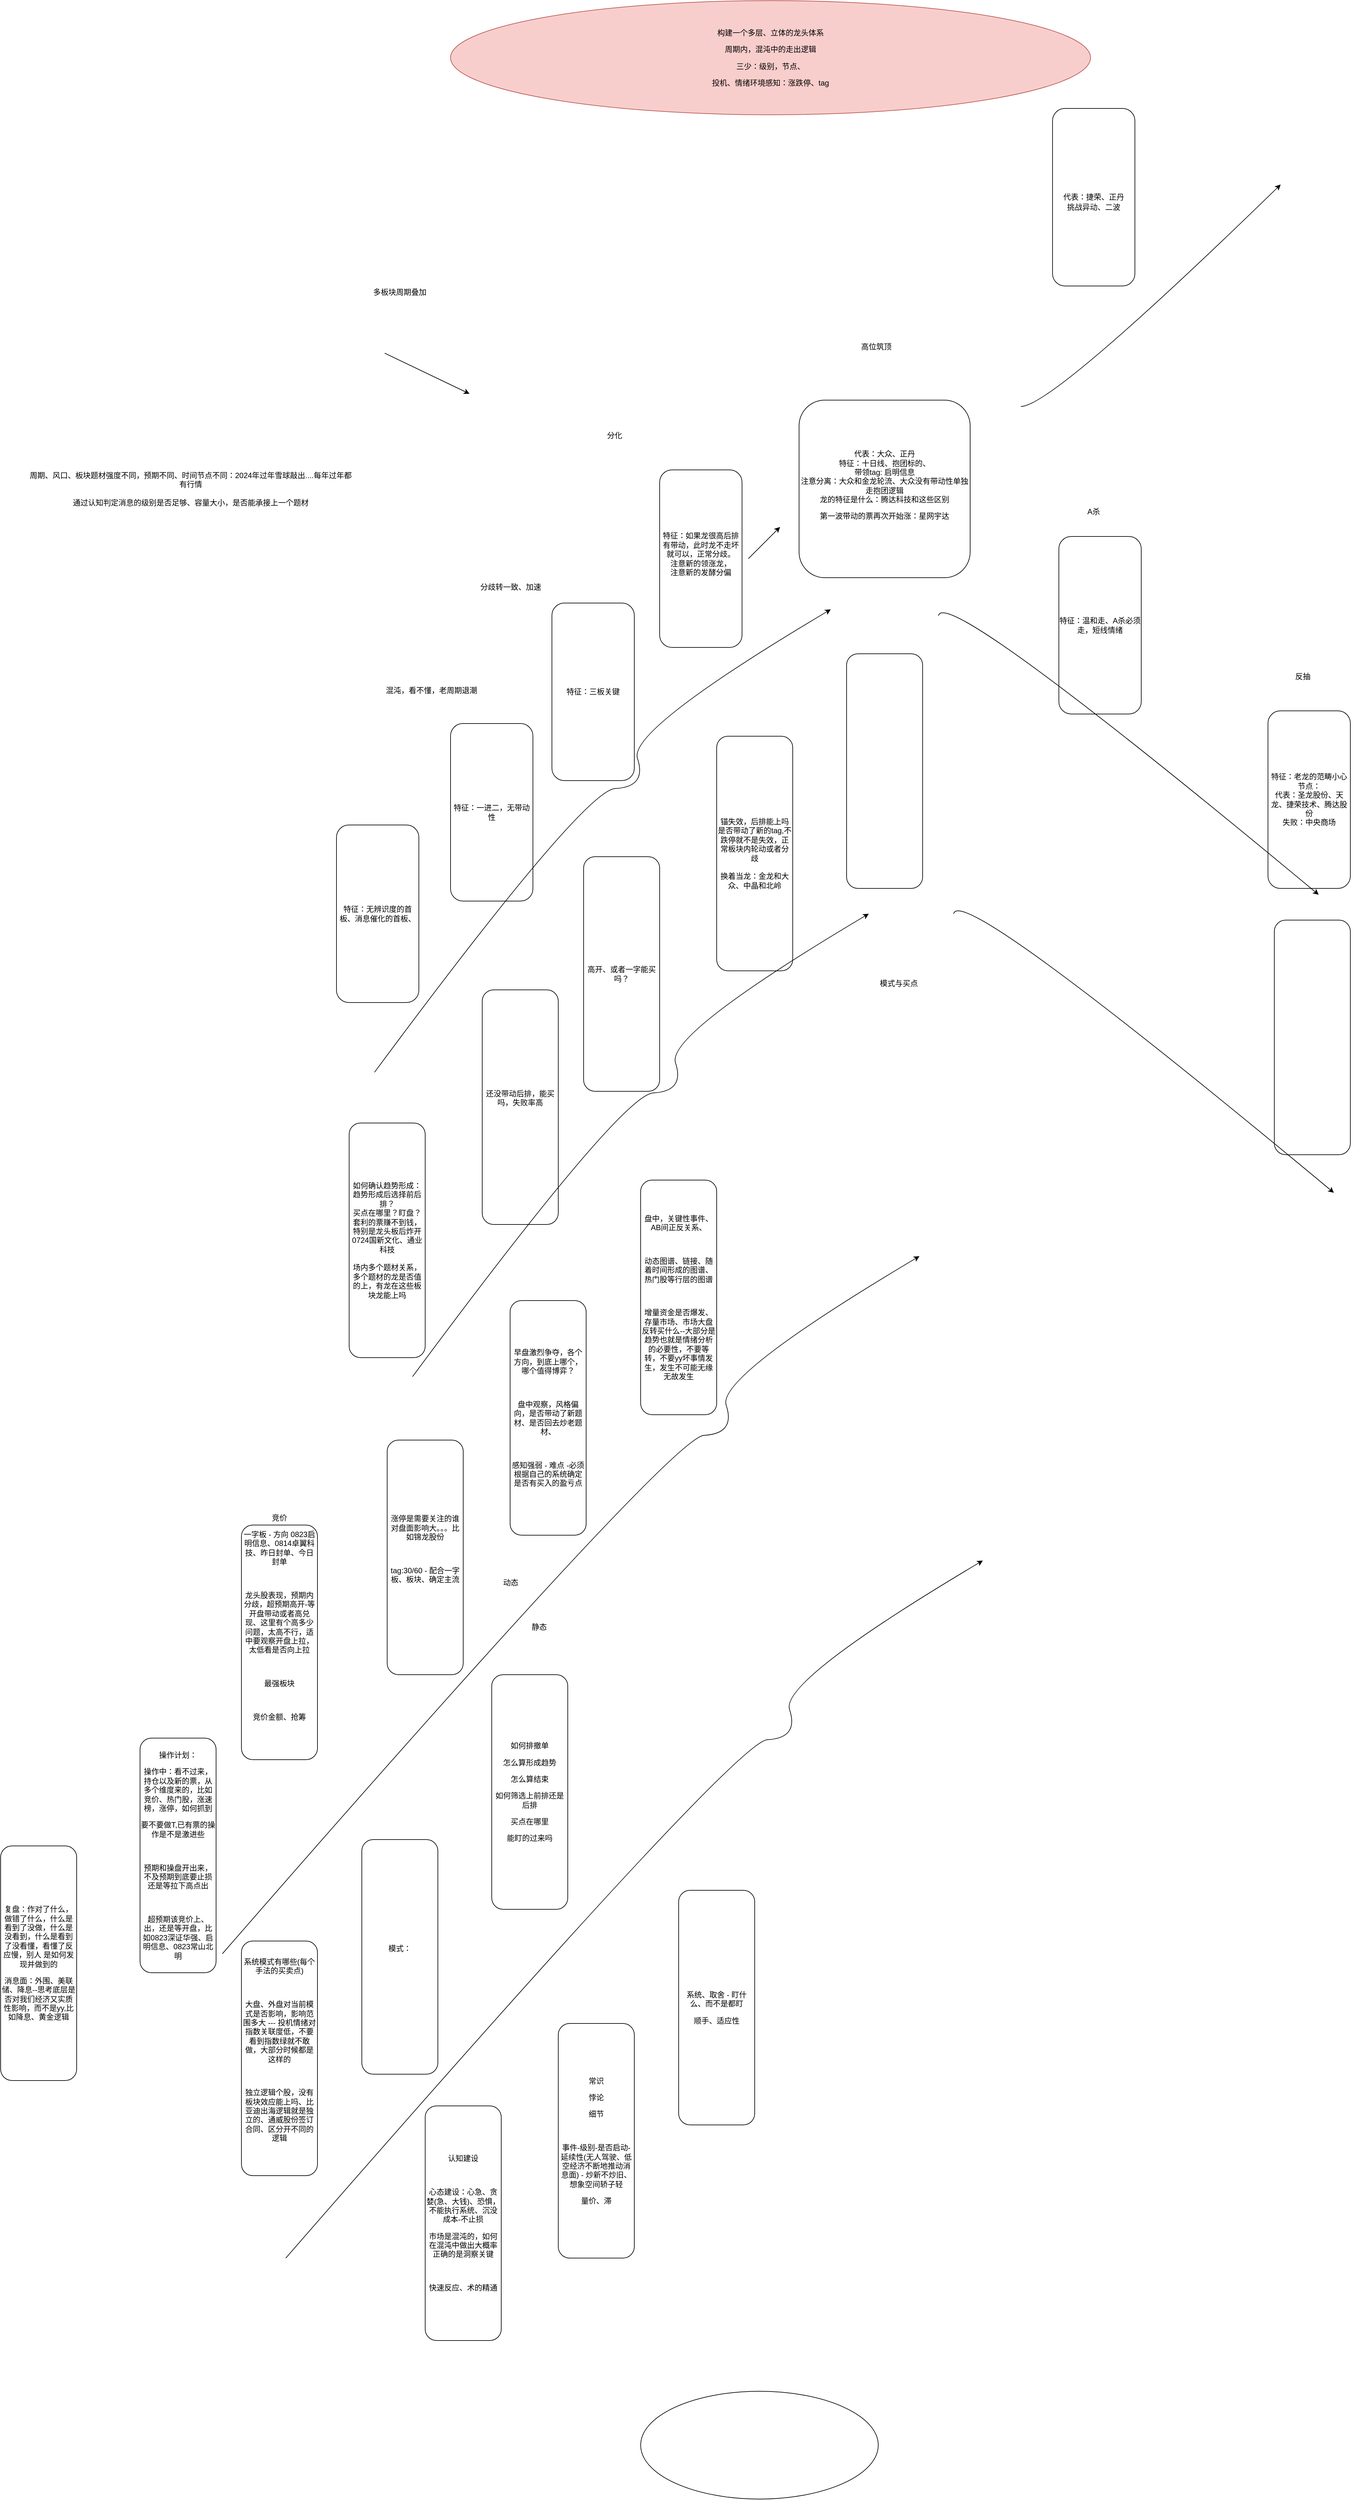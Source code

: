 <mxfile version="24.7.7">
  <diagram name="第 1 页" id="4kmrlVD3004NO4oH6EjP">
    <mxGraphModel dx="3180" dy="2368" grid="1" gridSize="10" guides="1" tooltips="1" connect="1" arrows="1" fold="1" page="1" pageScale="1" pageWidth="827" pageHeight="1169" math="0" shadow="0">
      <root>
        <mxCell id="0" />
        <mxCell id="1" parent="0" />
        <mxCell id="YwcNQk0zMhC-_pPFWzVF-1" value="特征：无辨识度的首板、消息催化的首板、" style="rounded=1;whiteSpace=wrap;html=1;" parent="1" vertex="1">
          <mxGeometry x="80" y="280" width="130" height="280" as="geometry" />
        </mxCell>
        <mxCell id="YwcNQk0zMhC-_pPFWzVF-2" value="特征：一进二，无带动性" style="rounded=1;whiteSpace=wrap;html=1;" parent="1" vertex="1">
          <mxGeometry x="260" y="120" width="130" height="280" as="geometry" />
        </mxCell>
        <mxCell id="YwcNQk0zMhC-_pPFWzVF-3" value="特征：三板关键" style="rounded=1;whiteSpace=wrap;html=1;" parent="1" vertex="1">
          <mxGeometry x="420" y="-70" width="130" height="280" as="geometry" />
        </mxCell>
        <mxCell id="YwcNQk0zMhC-_pPFWzVF-4" value="代表：大众、正丹&lt;div&gt;特征：十日线、抱团标的、&lt;/div&gt;&lt;div&gt;带领tag: 启明信息&lt;/div&gt;&lt;div&gt;注意分离：大众和金龙轮流、大众没有带动性单独走抱团逻辑&lt;/div&gt;&lt;div&gt;龙的特征是什么：腾达科技和这些区别&lt;/div&gt;&lt;div&gt;&lt;p data-pm-slice=&quot;1 1 []&quot; data-indentation=&quot;1&quot; class=&quot;ltr-element&quot;&gt;第一波带动的票再次开始涨：星网宇达&lt;/p&gt;&lt;/div&gt;" style="rounded=1;whiteSpace=wrap;html=1;" parent="1" vertex="1">
          <mxGeometry x="810" y="-390" width="270" height="280" as="geometry" />
        </mxCell>
        <mxCell id="YwcNQk0zMhC-_pPFWzVF-5" value="特征：温和走、A杀必须走，短线情绪" style="rounded=1;whiteSpace=wrap;html=1;" parent="1" vertex="1">
          <mxGeometry x="1220" y="-175" width="130" height="280" as="geometry" />
        </mxCell>
        <mxCell id="YwcNQk0zMhC-_pPFWzVF-6" value="混沌，看不懂，老周期退潮" style="text;html=1;align=center;verticalAlign=middle;whiteSpace=wrap;rounded=0;" parent="1" vertex="1">
          <mxGeometry x="90" y="30" width="280" height="75" as="geometry" />
        </mxCell>
        <mxCell id="YwcNQk0zMhC-_pPFWzVF-7" value="分歧转一致、加速" style="text;html=1;align=center;verticalAlign=middle;whiteSpace=wrap;rounded=0;" parent="1" vertex="1">
          <mxGeometry x="250" y="-121" width="210" height="51" as="geometry" />
        </mxCell>
        <mxCell id="YwcNQk0zMhC-_pPFWzVF-8" value="特征：如果龙很高后排有带动，此时龙不走坏就可以，正常分歧。&lt;div&gt;注意新的领涨龙，&lt;/div&gt;&lt;div&gt;注意新的发酵分偏&lt;/div&gt;&lt;div&gt;&lt;br&gt;&lt;/div&gt;" style="rounded=1;whiteSpace=wrap;html=1;" parent="1" vertex="1">
          <mxGeometry x="590" y="-280" width="130" height="280" as="geometry" />
        </mxCell>
        <mxCell id="YwcNQk0zMhC-_pPFWzVF-9" value="分化" style="text;html=1;align=center;verticalAlign=middle;whiteSpace=wrap;rounded=0;" parent="1" vertex="1">
          <mxGeometry x="414" y="-360" width="210" height="51" as="geometry" />
        </mxCell>
        <mxCell id="YwcNQk0zMhC-_pPFWzVF-10" value="高位筑顶" style="text;html=1;align=center;verticalAlign=middle;whiteSpace=wrap;rounded=0;" parent="1" vertex="1">
          <mxGeometry x="827" y="-500" width="210" height="51" as="geometry" />
        </mxCell>
        <mxCell id="YwcNQk0zMhC-_pPFWzVF-11" value="代表：捷荣、正丹" style="rounded=1;whiteSpace=wrap;html=1;" parent="1" vertex="1">
          <mxGeometry x="1210" y="-850" width="130" height="280" as="geometry" />
        </mxCell>
        <mxCell id="YwcNQk0zMhC-_pPFWzVF-12" value="挑战异动、二波" style="text;html=1;align=center;verticalAlign=middle;whiteSpace=wrap;rounded=0;" parent="1" vertex="1">
          <mxGeometry x="1170" y="-720" width="210" height="51" as="geometry" />
        </mxCell>
        <mxCell id="YwcNQk0zMhC-_pPFWzVF-13" value="A杀" style="text;html=1;align=center;verticalAlign=middle;whiteSpace=wrap;rounded=0;" parent="1" vertex="1">
          <mxGeometry x="1170" y="-240" width="210" height="51" as="geometry" />
        </mxCell>
        <mxCell id="YwcNQk0zMhC-_pPFWzVF-14" value="特征：老龙的范畴小心&lt;div&gt;节点：&lt;/div&gt;&lt;div&gt;代表：圣龙股份、天龙、捷荣技术、腾达股份&lt;/div&gt;&lt;div&gt;失败：中央商场&lt;/div&gt;" style="rounded=1;whiteSpace=wrap;html=1;" parent="1" vertex="1">
          <mxGeometry x="1550" y="100" width="130" height="280" as="geometry" />
        </mxCell>
        <mxCell id="YwcNQk0zMhC-_pPFWzVF-15" value="反抽" style="text;html=1;align=center;verticalAlign=middle;whiteSpace=wrap;rounded=0;" parent="1" vertex="1">
          <mxGeometry x="1500" y="20" width="210" height="51" as="geometry" />
        </mxCell>
        <mxCell id="YwcNQk0zMhC-_pPFWzVF-17" value="" style="curved=1;endArrow=classic;html=1;rounded=0;" parent="1" edge="1">
          <mxGeometry width="50" height="50" relative="1" as="geometry">
            <mxPoint x="140" y="670" as="sourcePoint" />
            <mxPoint x="860" y="-60" as="targetPoint" />
            <Array as="points">
              <mxPoint x="470" y="225" />
              <mxPoint x="570" y="220" />
              <mxPoint x="540" y="130" />
            </Array>
          </mxGeometry>
        </mxCell>
        <mxCell id="YwcNQk0zMhC-_pPFWzVF-19" value="" style="curved=1;endArrow=classic;html=1;rounded=0;" parent="1" edge="1">
          <mxGeometry width="50" height="50" relative="1" as="geometry">
            <mxPoint x="1030" y="-50" as="sourcePoint" />
            <mxPoint x="1630" y="390" as="targetPoint" />
            <Array as="points">
              <mxPoint x="1040" y="-100" />
            </Array>
          </mxGeometry>
        </mxCell>
        <mxCell id="YwcNQk0zMhC-_pPFWzVF-20" value="如何确认趋势形成：&lt;div&gt;趋势形成后选择前后排？&lt;/div&gt;&lt;div&gt;买点在哪里？盯盘？&lt;/div&gt;&lt;div&gt;套利的票赚不到钱，特别是龙头板后炸开0724国新文化、通业科技&lt;/div&gt;&lt;div&gt;&lt;br&gt;&lt;/div&gt;&lt;div&gt;场内多个题材关系，多个题材的龙是否值的上，有龙在这些板块龙能上吗&lt;/div&gt;" style="rounded=1;whiteSpace=wrap;html=1;" parent="1" vertex="1">
          <mxGeometry x="100" y="750" width="120" height="370" as="geometry" />
        </mxCell>
        <mxCell id="YwcNQk0zMhC-_pPFWzVF-21" value="还没带动后排，能买吗，失败率高&lt;div&gt;&lt;br&gt;&lt;/div&gt;&lt;div&gt;&lt;br&gt;&lt;/div&gt;" style="rounded=1;whiteSpace=wrap;html=1;" parent="1" vertex="1">
          <mxGeometry x="310" y="540" width="120" height="370" as="geometry" />
        </mxCell>
        <mxCell id="YwcNQk0zMhC-_pPFWzVF-22" value="高开、或者一字能买吗？" style="rounded=1;whiteSpace=wrap;html=1;" parent="1" vertex="1">
          <mxGeometry x="470" y="330" width="120" height="370" as="geometry" />
        </mxCell>
        <mxCell id="YwcNQk0zMhC-_pPFWzVF-23" value="锚失效，后排能上吗&lt;div&gt;是否带动了新的tag,不跌停就不是失效，正常板块内轮动或者分歧&lt;/div&gt;&lt;div&gt;&lt;br&gt;&lt;/div&gt;&lt;div&gt;换着当龙：金龙和大众、中晶和北岭&lt;/div&gt;" style="rounded=1;whiteSpace=wrap;html=1;" parent="1" vertex="1">
          <mxGeometry x="680" y="140" width="120" height="370" as="geometry" />
        </mxCell>
        <mxCell id="YwcNQk0zMhC-_pPFWzVF-24" value="" style="rounded=1;whiteSpace=wrap;html=1;" parent="1" vertex="1">
          <mxGeometry x="885" y="10" width="120" height="370" as="geometry" />
        </mxCell>
        <mxCell id="YwcNQk0zMhC-_pPFWzVF-25" value="" style="curved=1;endArrow=classic;html=1;rounded=0;" parent="1" edge="1">
          <mxGeometry width="50" height="50" relative="1" as="geometry">
            <mxPoint x="1160" y="-380" as="sourcePoint" />
            <mxPoint x="1570" y="-730" as="targetPoint" />
            <Array as="points">
              <mxPoint x="1210" y="-380" />
            </Array>
          </mxGeometry>
        </mxCell>
        <mxCell id="YwcNQk0zMhC-_pPFWzVF-26" value="多板块周期叠加" style="text;html=1;align=center;verticalAlign=middle;whiteSpace=wrap;rounded=0;" parent="1" vertex="1">
          <mxGeometry x="-80" y="-650" width="520" height="179" as="geometry" />
        </mxCell>
        <mxCell id="YwcNQk0zMhC-_pPFWzVF-27" value="" style="endArrow=classic;html=1;rounded=0;" parent="1" edge="1">
          <mxGeometry width="50" height="50" relative="1" as="geometry">
            <mxPoint x="730" y="-140" as="sourcePoint" />
            <mxPoint x="780" y="-190" as="targetPoint" />
          </mxGeometry>
        </mxCell>
        <mxCell id="YwcNQk0zMhC-_pPFWzVF-28" value="" style="endArrow=classic;html=1;rounded=0;exitX=0.454;exitY=1.039;exitDx=0;exitDy=0;exitPerimeter=0;" parent="1" source="YwcNQk0zMhC-_pPFWzVF-26" edge="1">
          <mxGeometry width="50" height="50" relative="1" as="geometry">
            <mxPoint x="220" y="-430" as="sourcePoint" />
            <mxPoint x="290" y="-400" as="targetPoint" />
          </mxGeometry>
        </mxCell>
        <mxCell id="YwcNQk0zMhC-_pPFWzVF-29" value="模式与买点" style="text;html=1;align=center;verticalAlign=middle;whiteSpace=wrap;rounded=0;" parent="1" vertex="1">
          <mxGeometry x="885" y="510" width="165" height="40" as="geometry" />
        </mxCell>
        <mxCell id="YwcNQk0zMhC-_pPFWzVF-30" value="" style="rounded=1;whiteSpace=wrap;html=1;" parent="1" vertex="1">
          <mxGeometry x="1560" y="430" width="120" height="370" as="geometry" />
        </mxCell>
        <mxCell id="YwcNQk0zMhC-_pPFWzVF-32" value="" style="curved=1;endArrow=classic;html=1;rounded=0;" parent="1" edge="1">
          <mxGeometry width="50" height="50" relative="1" as="geometry">
            <mxPoint x="200" y="1150" as="sourcePoint" />
            <mxPoint x="920" y="420" as="targetPoint" />
            <Array as="points">
              <mxPoint x="530" y="705" />
              <mxPoint x="630" y="700" />
              <mxPoint x="600" y="610" />
            </Array>
          </mxGeometry>
        </mxCell>
        <mxCell id="YwcNQk0zMhC-_pPFWzVF-33" value="" style="curved=1;endArrow=classic;html=1;rounded=0;" parent="1" edge="1">
          <mxGeometry width="50" height="50" relative="1" as="geometry">
            <mxPoint x="1054" y="420" as="sourcePoint" />
            <mxPoint x="1654" y="860" as="targetPoint" />
            <Array as="points">
              <mxPoint x="1064" y="370" />
            </Array>
          </mxGeometry>
        </mxCell>
        <mxCell id="YwcNQk0zMhC-_pPFWzVF-34" value="周期、风口、板块题材强度不同，预期不同、时间节点不同：2024年过年雪球敲出....每年过年都有行情&lt;div&gt;&lt;br&gt;&lt;/div&gt;&lt;div&gt;通过认知判定消息的级别是否足够、容量大小，是否能承接上一个题材&lt;/div&gt;" style="text;html=1;align=center;verticalAlign=middle;whiteSpace=wrap;rounded=0;" parent="1" vertex="1">
          <mxGeometry x="-410" y="-339.5" width="520" height="179" as="geometry" />
        </mxCell>
        <mxCell id="YwcNQk0zMhC-_pPFWzVF-35" value="&lt;p data-pm-slice=&quot;1 1 []&quot; data-indentation=&quot;1&quot; class=&quot;&quot;&gt;构建一个多层、立体的龙头体系&lt;/p&gt;&lt;p data-indentation=&quot;1&quot; class=&quot;&quot;&gt;&lt;/p&gt;&lt;p data-indentation=&quot;1&quot; class=&quot;&quot;&gt;周期内，混沌中的走出逻辑&lt;/p&gt;&lt;p data-indentation=&quot;1&quot; class=&quot;&quot;&gt;三少：级别，节点、&lt;/p&gt;&lt;p data-indentation=&quot;1&quot; class=&quot;&quot;&gt;投机、情绪环境感知：涨跌停、tag&lt;/p&gt;" style="ellipse;whiteSpace=wrap;html=1;fillColor=#f8cecc;strokeColor=#b85450;" parent="1" vertex="1">
          <mxGeometry x="260" y="-1020" width="1010" height="180" as="geometry" />
        </mxCell>
        <mxCell id="YwcNQk0zMhC-_pPFWzVF-37" value="&lt;p data-pm-slice=&quot;0 0 []&quot; data-indentation=&quot;1&quot; class=&quot;ltr-element&quot;&gt;&lt;br&gt;&lt;/p&gt;" style="ellipse;whiteSpace=wrap;html=1;" parent="1" vertex="1">
          <mxGeometry x="560" y="2750" width="375" height="170" as="geometry" />
        </mxCell>
        <mxCell id="YwcNQk0zMhC-_pPFWzVF-38" value="&lt;p data-pm-slice=&quot;1 1 []&quot; data-indentation=&quot;1&quot; class=&quot;ltr-element&quot;&gt;&lt;span style=&quot;background-color: initial;&quot;&gt;涨停是需要关注的&lt;/span&gt;谁对盘面影响大。。。比如锦龙股份&lt;/p&gt;&lt;p data-pm-slice=&quot;1 1 []&quot; data-indentation=&quot;1&quot; class=&quot;ltr-element&quot;&gt;&lt;br&gt;&lt;/p&gt;&lt;p data-pm-slice=&quot;1 1 []&quot; data-indentation=&quot;1&quot; class=&quot;ltr-element&quot;&gt;tag:30/60 - 配合一字板、板块、确定主流&lt;/p&gt;&lt;p data-pm-slice=&quot;1 1 []&quot; data-indentation=&quot;1&quot; class=&quot;ltr-element&quot;&gt;&lt;br&gt;&lt;/p&gt;" style="rounded=1;whiteSpace=wrap;html=1;" parent="1" vertex="1">
          <mxGeometry x="160" y="1250" width="120" height="370" as="geometry" />
        </mxCell>
        <mxCell id="2aED74v7W1yeTDfPMXjl-1" value="&lt;p data-pm-slice=&quot;1 1 []&quot; data-indentation=&quot;1&quot; class=&quot;ltr-element&quot;&gt;操作计划：&lt;/p&gt;&lt;p data-pm-slice=&quot;1 1 []&quot; data-indentation=&quot;1&quot; class=&quot;ltr-element&quot;&gt;操作中：看不过来，持仓以及新的票，从多个维度来的，比如竞价、热门股，涨速榜，涨停，如何抓到&lt;/p&gt;&lt;p data-pm-slice=&quot;1 1 []&quot; data-indentation=&quot;1&quot; class=&quot;ltr-element&quot;&gt;要不要做T,已有票的操作是不是激进些&lt;/p&gt;&lt;p data-pm-slice=&quot;1 1 []&quot; data-indentation=&quot;1&quot; class=&quot;ltr-element&quot;&gt;&lt;br&gt;&lt;/p&gt;&lt;p data-pm-slice=&quot;1 1 []&quot; data-indentation=&quot;1&quot; class=&quot;ltr-element&quot;&gt;预期和操盘开出来，不及预期到底要止损还是等拉下高点出&lt;/p&gt;&lt;p data-pm-slice=&quot;1 1 []&quot; data-indentation=&quot;1&quot; class=&quot;ltr-element&quot;&gt;&lt;br&gt;&lt;/p&gt;&lt;p data-pm-slice=&quot;1 1 []&quot; data-indentation=&quot;1&quot; class=&quot;ltr-element&quot;&gt;超预期该竞价上、出，还是等开盘，比如0823深证华强、启明信息、0823常山北明&lt;/p&gt;" style="rounded=1;whiteSpace=wrap;html=1;" vertex="1" parent="1">
          <mxGeometry x="-230" y="1720" width="120" height="370" as="geometry" />
        </mxCell>
        <mxCell id="2aED74v7W1yeTDfPMXjl-2" value="&lt;p data-pm-slice=&quot;1 1 []&quot; data-indentation=&quot;1&quot; class=&quot;ltr-element&quot;&gt;竞价&lt;/p&gt;&lt;p data-pm-slice=&quot;1 1 []&quot; data-indentation=&quot;1&quot; class=&quot;ltr-element&quot;&gt;一字板 - 方向 0823启明信息、0814卓翼科技、昨日封单、今日封单&lt;/p&gt;&lt;p data-pm-slice=&quot;1 1 []&quot; data-indentation=&quot;1&quot; class=&quot;ltr-element&quot;&gt;&lt;br&gt;&lt;/p&gt;&lt;p data-pm-slice=&quot;1 1 []&quot; data-indentation=&quot;1&quot; class=&quot;ltr-element&quot;&gt;龙头股表现，预期内分歧，超预期高开-等开盘带动或者高兑现、这里有个高多少问题，太高不行，适中要观察开盘上拉，太低看是否向上拉&lt;/p&gt;&lt;p data-pm-slice=&quot;1 1 []&quot; data-indentation=&quot;1&quot; class=&quot;ltr-element&quot;&gt;&lt;br&gt;&lt;/p&gt;&lt;p data-pm-slice=&quot;1 1 []&quot; data-indentation=&quot;1&quot; class=&quot;ltr-element&quot;&gt;最强板块&lt;/p&gt;&lt;p data-pm-slice=&quot;1 1 []&quot; data-indentation=&quot;1&quot; class=&quot;ltr-element&quot;&gt;&lt;br&gt;&lt;/p&gt;&lt;p data-pm-slice=&quot;1 1 []&quot; data-indentation=&quot;1&quot; class=&quot;ltr-element&quot;&gt;竞价金额、抢筹&lt;/p&gt;&lt;p data-pm-slice=&quot;1 1 []&quot; data-indentation=&quot;1&quot; class=&quot;ltr-element&quot;&gt;&lt;br&gt;&lt;/p&gt;&lt;p data-pm-slice=&quot;1 1 []&quot; data-indentation=&quot;1&quot; class=&quot;ltr-element&quot;&gt;&lt;br&gt;&lt;/p&gt;&lt;p data-pm-slice=&quot;1 1 []&quot; data-indentation=&quot;1&quot; class=&quot;ltr-element&quot;&gt;&lt;br&gt;&lt;/p&gt;" style="rounded=1;whiteSpace=wrap;html=1;" vertex="1" parent="1">
          <mxGeometry x="-70" y="1384" width="120" height="370" as="geometry" />
        </mxCell>
        <mxCell id="2aED74v7W1yeTDfPMXjl-3" value="&lt;p data-pm-slice=&quot;1 1 []&quot; data-indentation=&quot;1&quot; class=&quot;ltr-element&quot;&gt;早盘激烈争夺，各个方向，到底上哪个，哪个值得博弈？&lt;/p&gt;&lt;p data-pm-slice=&quot;1 1 []&quot; data-indentation=&quot;1&quot; class=&quot;ltr-element&quot;&gt;&lt;br&gt;&lt;/p&gt;&lt;p data-pm-slice=&quot;1 1 []&quot; data-indentation=&quot;1&quot; class=&quot;ltr-element&quot;&gt;盘中观察，风格偏向，是否带动了新题材、是否回去炒老题材、&lt;/p&gt;&lt;p data-pm-slice=&quot;1 1 []&quot; data-indentation=&quot;1&quot; class=&quot;ltr-element&quot;&gt;&lt;br&gt;&lt;/p&gt;&lt;p data-pm-slice=&quot;1 1 []&quot; data-indentation=&quot;1&quot; class=&quot;ltr-element&quot;&gt;感知强弱 - 难点 -必须根据自己的系统确定是否有买入的盈亏点&lt;/p&gt;" style="rounded=1;whiteSpace=wrap;html=1;" vertex="1" parent="1">
          <mxGeometry x="354" y="1030" width="120" height="370" as="geometry" />
        </mxCell>
        <mxCell id="2aED74v7W1yeTDfPMXjl-4" value="&lt;p data-pm-slice=&quot;1 1 []&quot; data-indentation=&quot;1&quot; class=&quot;ltr-element&quot;&gt;盘中，关键性事件、AB间正反关系、&lt;/p&gt;&lt;p data-pm-slice=&quot;1 1 []&quot; data-indentation=&quot;1&quot; class=&quot;ltr-element&quot;&gt;&lt;br&gt;&lt;/p&gt;&lt;p data-pm-slice=&quot;1 1 []&quot; data-indentation=&quot;1&quot; class=&quot;ltr-element&quot;&gt;动态图谱、链接、随着时间形成的图谱、热门股等行层的图谱&lt;/p&gt;&lt;p data-pm-slice=&quot;1 1 []&quot; data-indentation=&quot;1&quot; class=&quot;ltr-element&quot;&gt;&lt;br&gt;&lt;/p&gt;&lt;p data-pm-slice=&quot;1 1 []&quot; data-indentation=&quot;1&quot; class=&quot;ltr-element&quot;&gt;增量资金是否爆发、存量市场、市场大盘反转买什么--大部分是趋势也就是情绪分析的必要性，不要等转，不要yy坏事情发生，发生不可能无缘无故发生&lt;/p&gt;" style="rounded=1;whiteSpace=wrap;html=1;" vertex="1" parent="1">
          <mxGeometry x="560" y="840" width="120" height="370" as="geometry" />
        </mxCell>
        <mxCell id="2aED74v7W1yeTDfPMXjl-5" value="&lt;p data-pm-slice=&quot;1 1 []&quot; data-indentation=&quot;1&quot; class=&quot;ltr-element&quot;&gt;如何排撤单&lt;/p&gt;&lt;p data-pm-slice=&quot;1 1 []&quot; data-indentation=&quot;1&quot; class=&quot;ltr-element&quot;&gt;怎么算形成趋势&lt;/p&gt;&lt;p data-pm-slice=&quot;1 1 []&quot; data-indentation=&quot;1&quot; class=&quot;ltr-element&quot;&gt;怎么算结束&lt;/p&gt;&lt;p data-pm-slice=&quot;1 1 []&quot; data-indentation=&quot;1&quot; class=&quot;ltr-element&quot;&gt;如何筛选上前排还是后排&lt;/p&gt;&lt;p data-pm-slice=&quot;1 1 []&quot; data-indentation=&quot;1&quot; class=&quot;ltr-element&quot;&gt;买点在哪里&lt;/p&gt;&lt;p data-pm-slice=&quot;1 1 []&quot; data-indentation=&quot;1&quot; class=&quot;ltr-element&quot;&gt;能盯的过来吗&lt;/p&gt;" style="rounded=1;whiteSpace=wrap;html=1;" vertex="1" parent="1">
          <mxGeometry x="325" y="1620" width="120" height="370" as="geometry" />
        </mxCell>
        <mxCell id="2aED74v7W1yeTDfPMXjl-6" value="" style="curved=1;endArrow=classic;html=1;rounded=0;" edge="1" parent="1">
          <mxGeometry width="50" height="50" relative="1" as="geometry">
            <mxPoint x="-100" y="2060" as="sourcePoint" />
            <mxPoint x="1000" y="960" as="targetPoint" />
            <Array as="points">
              <mxPoint x="610" y="1245" />
              <mxPoint x="710" y="1240" />
              <mxPoint x="680" y="1150" />
            </Array>
          </mxGeometry>
        </mxCell>
        <mxCell id="2aED74v7W1yeTDfPMXjl-7" value="静态" style="text;html=1;align=center;verticalAlign=middle;whiteSpace=wrap;rounded=0;" vertex="1" parent="1">
          <mxGeometry x="370" y="1530" width="60" height="30" as="geometry" />
        </mxCell>
        <mxCell id="2aED74v7W1yeTDfPMXjl-9" value="动态" style="text;html=1;align=center;verticalAlign=middle;whiteSpace=wrap;rounded=0;" vertex="1" parent="1">
          <mxGeometry x="325" y="1460" width="60" height="30" as="geometry" />
        </mxCell>
        <mxCell id="2aED74v7W1yeTDfPMXjl-10" value="" style="curved=1;endArrow=classic;html=1;rounded=0;" edge="1" parent="1">
          <mxGeometry width="50" height="50" relative="1" as="geometry">
            <mxPoint y="2540" as="sourcePoint" />
            <mxPoint x="1100" y="1440" as="targetPoint" />
            <Array as="points">
              <mxPoint x="710" y="1725" />
              <mxPoint x="810" y="1720" />
              <mxPoint x="780" y="1630" />
            </Array>
          </mxGeometry>
        </mxCell>
        <mxCell id="2aED74v7W1yeTDfPMXjl-11" value="&lt;p data-pm-slice=&quot;1 1 []&quot; data-indentation=&quot;1&quot; class=&quot;ltr-element&quot;&gt;认知建设&lt;/p&gt;&lt;p data-pm-slice=&quot;1 1 []&quot; data-indentation=&quot;1&quot; class=&quot;ltr-element&quot;&gt;&lt;br&gt;&lt;/p&gt;&lt;p data-pm-slice=&quot;1 1 []&quot; data-indentation=&quot;1&quot; class=&quot;ltr-element&quot;&gt;心态建设：心急、贪婪(急、大钱)、恐惧，不能执行系统、沉没成本-不止损&lt;/p&gt;&lt;p data-pm-slice=&quot;1 1 []&quot; data-indentation=&quot;1&quot; class=&quot;ltr-element&quot;&gt;市场是混沌的，如何在混沌中做出大概率正确的是洞察关键&lt;/p&gt;&lt;p data-pm-slice=&quot;1 1 []&quot; data-indentation=&quot;1&quot; class=&quot;ltr-element&quot;&gt;&lt;br&gt;&lt;/p&gt;&lt;p data-pm-slice=&quot;1 1 []&quot; data-indentation=&quot;1&quot; class=&quot;ltr-element&quot;&gt;快速反应、术的精通&lt;/p&gt;" style="rounded=1;whiteSpace=wrap;html=1;" vertex="1" parent="1">
          <mxGeometry x="220" y="2300" width="120" height="370" as="geometry" />
        </mxCell>
        <mxCell id="2aED74v7W1yeTDfPMXjl-12" value="&lt;p data-pm-slice=&quot;1 1 []&quot; data-indentation=&quot;1&quot; class=&quot;ltr-element&quot;&gt;常识&lt;/p&gt;&lt;p data-pm-slice=&quot;1 1 []&quot; data-indentation=&quot;1&quot; class=&quot;ltr-element&quot;&gt;悖论&lt;/p&gt;&lt;p data-pm-slice=&quot;1 1 []&quot; data-indentation=&quot;1&quot; class=&quot;ltr-element&quot;&gt;细节&lt;/p&gt;&lt;p data-pm-slice=&quot;1 1 []&quot; data-indentation=&quot;1&quot; class=&quot;ltr-element&quot;&gt;&lt;br&gt;&lt;/p&gt;&lt;p data-pm-slice=&quot;1 1 []&quot; data-indentation=&quot;1&quot; class=&quot;ltr-element&quot;&gt;事件-级别-是否启动-延续性(无人驾驶、低空经济不断地推动消息面) - 炒新不炒旧、想象空间轿子轻&lt;/p&gt;&lt;p data-pm-slice=&quot;1 1 []&quot; data-indentation=&quot;1&quot; class=&quot;ltr-element&quot;&gt;量价、滞&lt;/p&gt;" style="rounded=1;whiteSpace=wrap;html=1;" vertex="1" parent="1">
          <mxGeometry x="430" y="2170" width="120" height="370" as="geometry" />
        </mxCell>
        <mxCell id="2aED74v7W1yeTDfPMXjl-13" value="&lt;p data-pm-slice=&quot;1 1 []&quot; data-indentation=&quot;1&quot; class=&quot;ltr-element&quot;&gt;系统、取舍 - 盯什么、而不是都盯&lt;/p&gt;&lt;p data-pm-slice=&quot;1 1 []&quot; data-indentation=&quot;1&quot; class=&quot;ltr-element&quot;&gt;顺手、适应性&lt;/p&gt;" style="rounded=1;whiteSpace=wrap;html=1;" vertex="1" parent="1">
          <mxGeometry x="620" y="1960" width="120" height="370" as="geometry" />
        </mxCell>
        <mxCell id="2aED74v7W1yeTDfPMXjl-14" value="&lt;p data-pm-slice=&quot;1 1 []&quot; data-indentation=&quot;1&quot; class=&quot;ltr-element&quot;&gt;系统模式有哪些(每个手法的买卖点)&lt;/p&gt;&lt;p data-pm-slice=&quot;1 1 []&quot; data-indentation=&quot;1&quot; class=&quot;ltr-element&quot;&gt;&lt;br&gt;&lt;/p&gt;&lt;p data-pm-slice=&quot;1 1 []&quot; data-indentation=&quot;1&quot; class=&quot;ltr-element&quot;&gt;大盘、外盘对当前模式是否影响，影响范围多大 --- 投机情绪对指数关联度低，不要看到指数绿就不敢做，大部分时候都是这样的&lt;/p&gt;&lt;p data-pm-slice=&quot;1 1 []&quot; data-indentation=&quot;1&quot; class=&quot;ltr-element&quot;&gt;&lt;br&gt;&lt;/p&gt;&lt;p data-pm-slice=&quot;1 1 []&quot; data-indentation=&quot;1&quot; class=&quot;ltr-element&quot;&gt;独立逻辑个股，没有板块效应能上吗、比亚迪出海逻辑就是独立的、通威股份签订合同、区分开不同的逻辑&lt;/p&gt;&lt;p data-pm-slice=&quot;1 1 []&quot; data-indentation=&quot;1&quot; class=&quot;ltr-element&quot;&gt;&lt;br&gt;&lt;/p&gt;" style="rounded=1;whiteSpace=wrap;html=1;" vertex="1" parent="1">
          <mxGeometry x="-70" y="2040" width="120" height="370" as="geometry" />
        </mxCell>
        <mxCell id="2aED74v7W1yeTDfPMXjl-16" value="&lt;p data-pm-slice=&quot;1 1 []&quot; data-indentation=&quot;1&quot; class=&quot;ltr-element&quot;&gt;模式：&lt;/p&gt;&lt;p data-pm-slice=&quot;1 1 []&quot; data-indentation=&quot;1&quot; class=&quot;ltr-element&quot;&gt;&lt;br&gt;&lt;/p&gt;" style="rounded=1;whiteSpace=wrap;html=1;" vertex="1" parent="1">
          <mxGeometry x="120" y="1880" width="120" height="370" as="geometry" />
        </mxCell>
        <mxCell id="2aED74v7W1yeTDfPMXjl-17" value="&lt;p data-pm-slice=&quot;1 1 []&quot; data-indentation=&quot;1&quot; class=&quot;ltr-element&quot;&gt;复盘：作对了什么，做错了什么，什么是看到了没做，什么是没看到，什么是看到了没看懂，看懂了反应慢，别人 是如何发现并做到的&lt;/p&gt;&lt;p data-pm-slice=&quot;1 1 []&quot; data-indentation=&quot;1&quot; class=&quot;ltr-element&quot;&gt;消息面：外围、美联储、降息--思考底层是否对我们经济又实质性影响，而不是yy,比如降息、黄金逻辑&lt;/p&gt;" style="rounded=1;whiteSpace=wrap;html=1;" vertex="1" parent="1">
          <mxGeometry x="-450" y="1890" width="120" height="370" as="geometry" />
        </mxCell>
      </root>
    </mxGraphModel>
  </diagram>
</mxfile>
